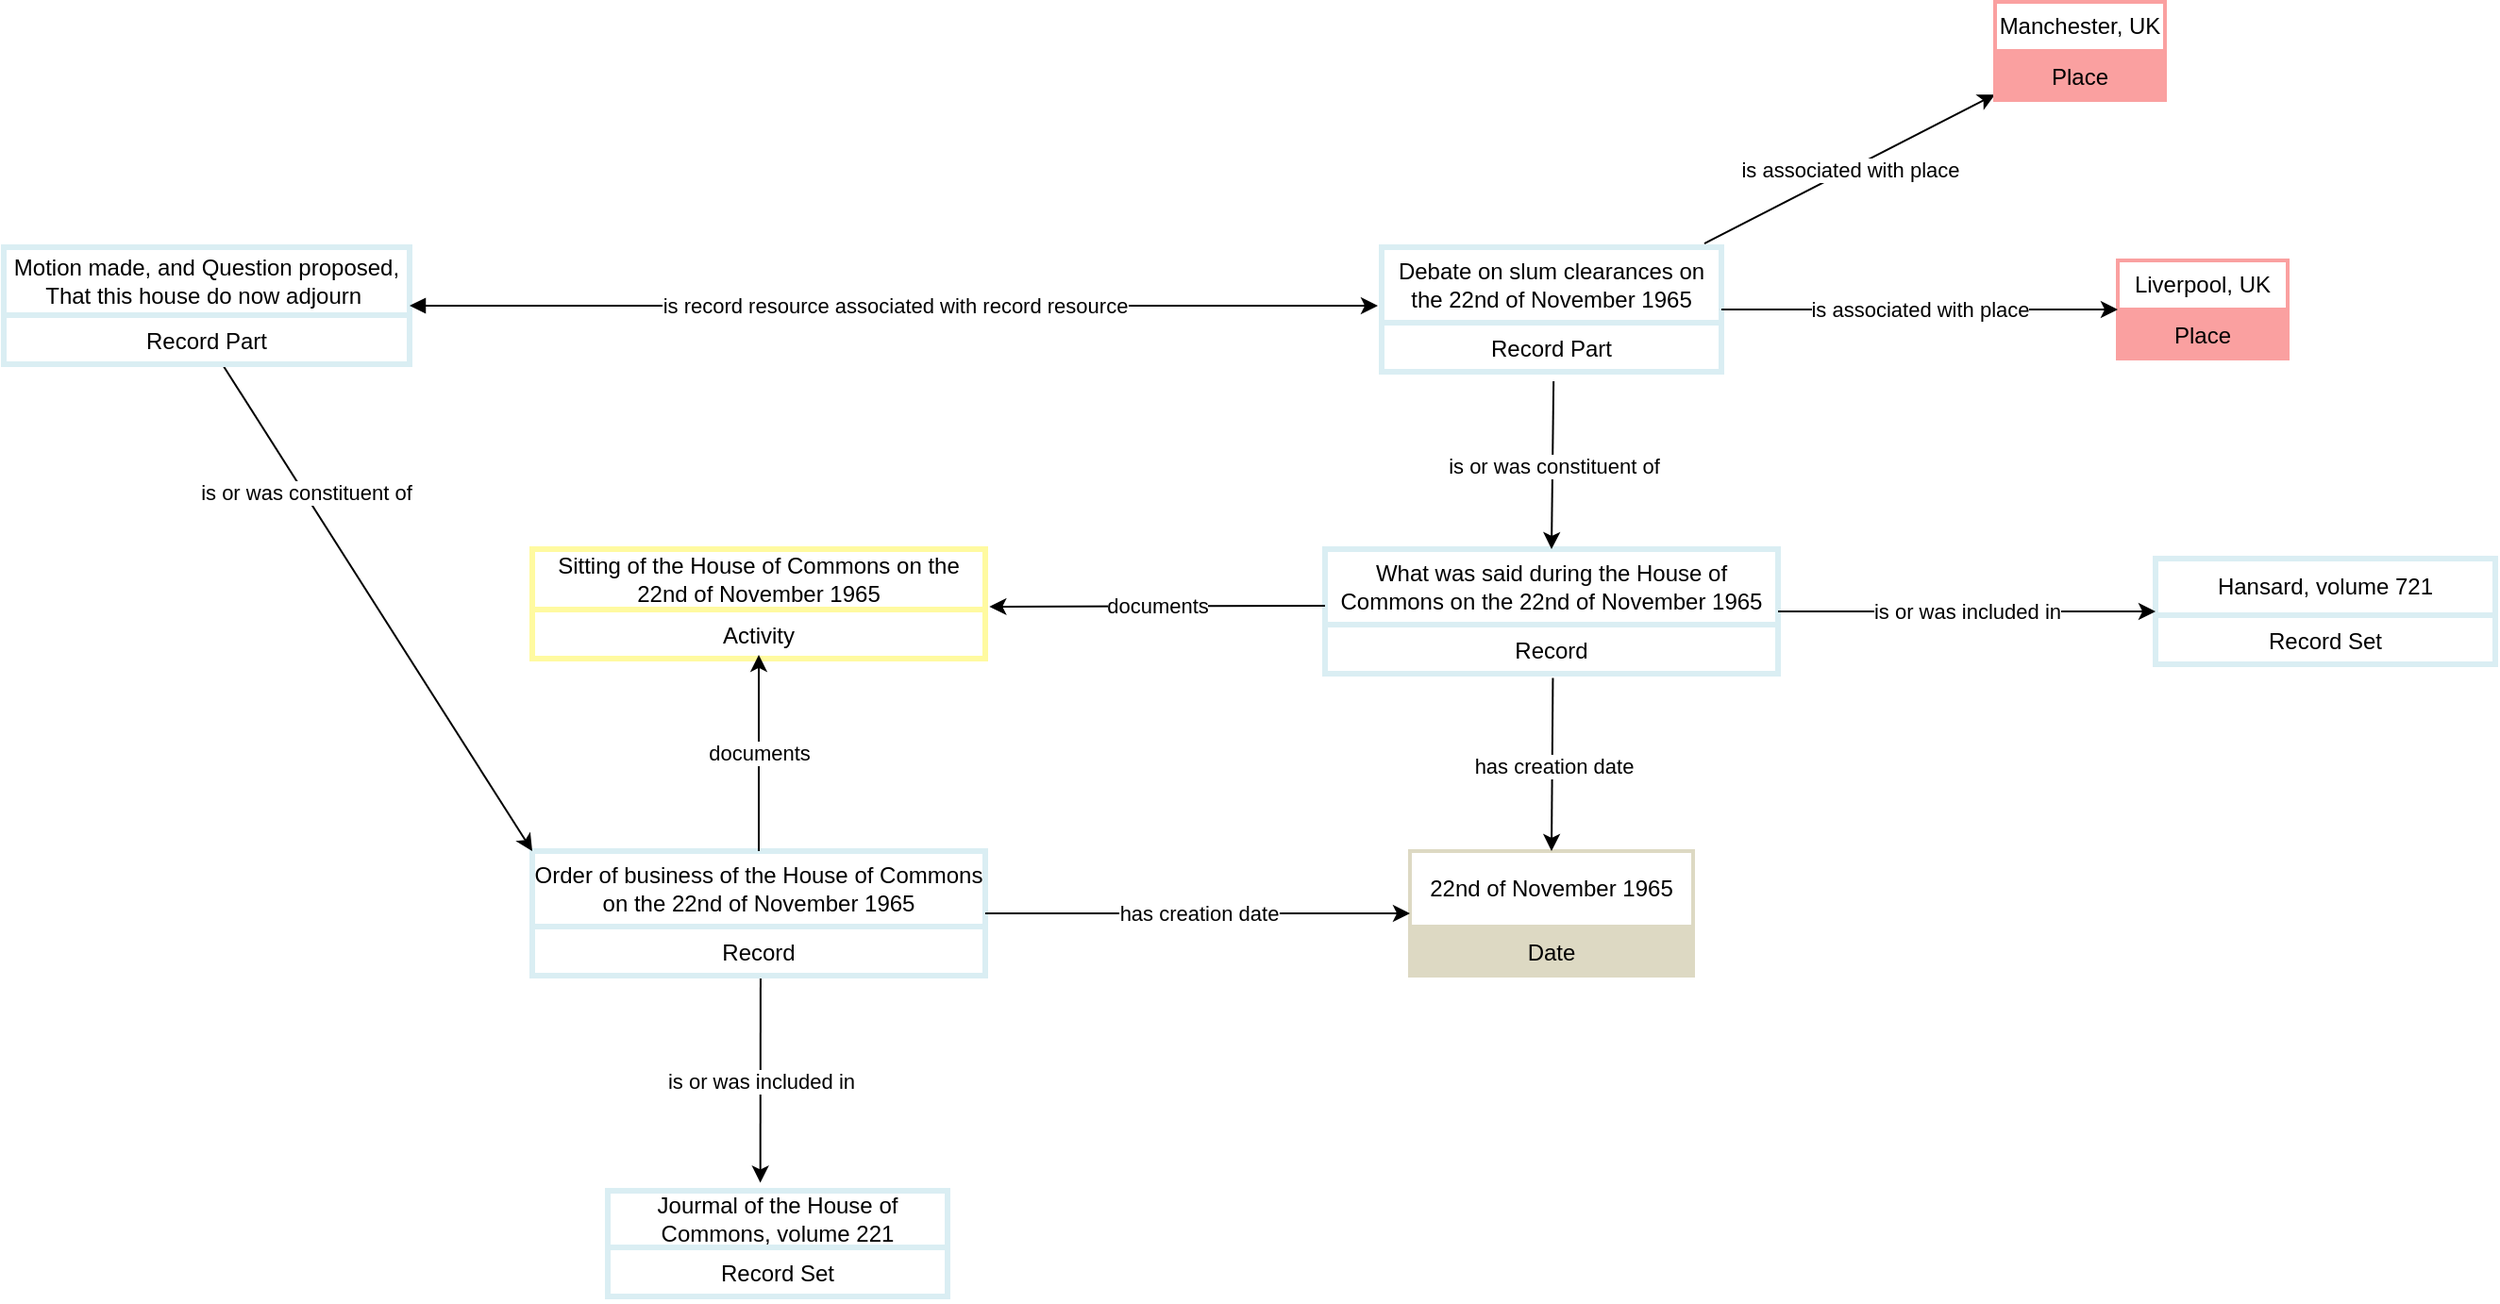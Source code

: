 <mxfile version="28.2.1">
  <diagram name="Page-1" id="wj9K9l7zEDump_uKwFwl">
    <mxGraphModel dx="5705" dy="666" grid="1" gridSize="10" guides="1" tooltips="1" connect="1" arrows="1" fold="1" page="1" pageScale="1" pageWidth="4681" pageHeight="3300" math="0" shadow="0">
      <root>
        <mxCell id="0" />
        <mxCell id="1" parent="0" />
        <mxCell id="LRClzzUXsJLG_zB9FqQ--1" value="What was said during the House of Commons on the 22nd of November 1965" style="swimlane;fontStyle=0;childLayout=stackLayout;horizontal=1;startSize=40;strokeColor=#DAEEF3;strokeWidth=3;fillColor=none;horizontalStack=0;resizeParent=1;resizeParentMax=0;resizeLast=0;collapsible=1;marginBottom=0;whiteSpace=wrap;html=1;" parent="1" vertex="1">
          <mxGeometry x="380" y="350" width="240" height="66" as="geometry" />
        </mxCell>
        <mxCell id="LRClzzUXsJLG_zB9FqQ--2" value="Record" style="text;strokeColor=#DAEEF3;strokeWidth=3;fillColor=none;align=center;verticalAlign=top;spacingLeft=4;spacingRight=4;overflow=hidden;rotatable=0;points=[[0,0.5],[1,0.5]];portConstraint=eastwest;whiteSpace=wrap;html=1;" parent="LRClzzUXsJLG_zB9FqQ--1" vertex="1">
          <mxGeometry y="40" width="240" height="26" as="geometry" />
        </mxCell>
        <mxCell id="LRClzzUXsJLG_zB9FqQ--3" value="Debate on slum clearances on the 22nd of November 1965" style="swimlane;fontStyle=0;childLayout=stackLayout;horizontal=1;startSize=40;strokeColor=#DAEEF3;strokeWidth=3;fillColor=none;horizontalStack=0;resizeParent=1;resizeParentMax=0;resizeLast=0;collapsible=1;marginBottom=0;whiteSpace=wrap;html=1;" parent="1" vertex="1">
          <mxGeometry x="410" y="190" width="180" height="66" as="geometry" />
        </mxCell>
        <mxCell id="LRClzzUXsJLG_zB9FqQ--4" value="Record Part" style="text;strokeColor=#DAEEF3;strokeWidth=3;fillColor=none;align=center;verticalAlign=top;spacingLeft=4;spacingRight=4;overflow=hidden;rotatable=0;points=[[0,0.5],[1,0.5]];portConstraint=eastwest;whiteSpace=wrap;html=1;" parent="LRClzzUXsJLG_zB9FqQ--3" vertex="1">
          <mxGeometry y="40" width="180" height="26" as="geometry" />
        </mxCell>
        <mxCell id="LRClzzUXsJLG_zB9FqQ--5" value="" style="endArrow=classic;html=1;rounded=0;exitX=0.506;exitY=1.192;exitDx=0;exitDy=0;exitPerimeter=0;entryX=0.5;entryY=0;entryDx=0;entryDy=0;" parent="1" source="LRClzzUXsJLG_zB9FqQ--4" target="LRClzzUXsJLG_zB9FqQ--1" edge="1">
          <mxGeometry relative="1" as="geometry">
            <mxPoint x="340" y="330" as="sourcePoint" />
            <mxPoint x="530" y="330" as="targetPoint" />
          </mxGeometry>
        </mxCell>
        <mxCell id="LRClzzUXsJLG_zB9FqQ--6" value="is or was constituent of" style="edgeLabel;resizable=0;html=1;;align=center;verticalAlign=middle;" parent="LRClzzUXsJLG_zB9FqQ--5" connectable="0" vertex="1">
          <mxGeometry relative="1" as="geometry" />
        </mxCell>
        <mxCell id="LRClzzUXsJLG_zB9FqQ--7" value="Sitting of the House of Commons on the 22nd of November 1965" style="swimlane;fontStyle=0;childLayout=stackLayout;horizontal=1;startSize=32;strokeColor=#FFFAA0;strokeWidth=3;fillColor=none;horizontalStack=0;resizeParent=1;resizeParentMax=0;resizeLast=0;collapsible=1;marginBottom=0;whiteSpace=wrap;html=1;" parent="1" vertex="1">
          <mxGeometry x="-40" y="350" width="240" height="58" as="geometry" />
        </mxCell>
        <mxCell id="LRClzzUXsJLG_zB9FqQ--8" value="Activity" style="text;strokeColor=#FFFAA0;strokeWidth=3;fillColor=none;align=center;verticalAlign=top;spacingLeft=4;spacingRight=4;overflow=hidden;rotatable=0;points=[[0,0.5],[1,0.5]];portConstraint=eastwest;whiteSpace=wrap;html=1;" parent="LRClzzUXsJLG_zB9FqQ--7" vertex="1">
          <mxGeometry y="32" width="240" height="26" as="geometry" />
        </mxCell>
        <mxCell id="LRClzzUXsJLG_zB9FqQ--9" value="" style="endArrow=classic;html=1;rounded=0;entryX=1.009;entryY=-0.059;entryDx=0;entryDy=0;entryPerimeter=0;" parent="1" target="LRClzzUXsJLG_zB9FqQ--8" edge="1">
          <mxGeometry relative="1" as="geometry">
            <mxPoint x="380" y="380" as="sourcePoint" />
            <mxPoint x="150" y="380" as="targetPoint" />
          </mxGeometry>
        </mxCell>
        <mxCell id="LRClzzUXsJLG_zB9FqQ--10" value="documents" style="edgeLabel;resizable=0;html=1;;align=center;verticalAlign=middle;" parent="LRClzzUXsJLG_zB9FqQ--9" connectable="0" vertex="1">
          <mxGeometry relative="1" as="geometry" />
        </mxCell>
        <mxCell id="LRClzzUXsJLG_zB9FqQ--11" value="" style="endArrow=classic;html=1;rounded=0;exitX=0.95;exitY=-0.03;exitDx=0;exitDy=0;exitPerimeter=0;" parent="1" source="LRClzzUXsJLG_zB9FqQ--3" target="LRClzzUXsJLG_zB9FqQ--13" edge="1">
          <mxGeometry relative="1" as="geometry">
            <mxPoint x="660" y="220" as="sourcePoint" />
            <mxPoint x="820" y="170" as="targetPoint" />
          </mxGeometry>
        </mxCell>
        <mxCell id="LRClzzUXsJLG_zB9FqQ--12" value="is associated with place" style="edgeLabel;resizable=0;html=1;;align=center;verticalAlign=middle;" parent="LRClzzUXsJLG_zB9FqQ--11" connectable="0" vertex="1">
          <mxGeometry relative="1" as="geometry" />
        </mxCell>
        <mxCell id="LRClzzUXsJLG_zB9FqQ--13" value="Manchester, UK" style="swimlane;fontStyle=0;childLayout=stackLayout;horizontal=1;startSize=26;strokeColor=#FAA0A0;strokeWidth=2;fillColor=none;horizontalStack=0;resizeParent=1;resizeParentMax=0;resizeLast=0;collapsible=1;marginBottom=0;whiteSpace=wrap;html=1;" parent="1" vertex="1">
          <mxGeometry x="735" y="60" width="90" height="52" as="geometry" />
        </mxCell>
        <mxCell id="LRClzzUXsJLG_zB9FqQ--14" value="Place" style="text;strokeColor=#FAA0A0;strokeWidth=2;fillColor=#FAA0A0;align=center;verticalAlign=top;spacingLeft=4;spacingRight=4;overflow=hidden;rotatable=0;points=[[0,0.5],[1,0.5]];portConstraint=eastwest;whiteSpace=wrap;html=1;" parent="LRClzzUXsJLG_zB9FqQ--13" vertex="1">
          <mxGeometry y="26" width="90" height="26" as="geometry" />
        </mxCell>
        <mxCell id="LRClzzUXsJLG_zB9FqQ--15" value="Liverpool, UK" style="swimlane;fontStyle=0;childLayout=stackLayout;horizontal=1;startSize=26;strokeColor=#FAA0A0;strokeWidth=2;fillColor=none;horizontalStack=0;resizeParent=1;resizeParentMax=0;resizeLast=0;collapsible=1;marginBottom=0;whiteSpace=wrap;html=1;" parent="1" vertex="1">
          <mxGeometry x="800" y="197" width="90" height="52" as="geometry" />
        </mxCell>
        <mxCell id="LRClzzUXsJLG_zB9FqQ--16" value="Place" style="text;strokeColor=#FAA0A0;strokeWidth=2;fillColor=#FAA0A0;align=center;verticalAlign=top;spacingLeft=4;spacingRight=4;overflow=hidden;rotatable=0;points=[[0,0.5],[1,0.5]];portConstraint=eastwest;whiteSpace=wrap;html=1;" parent="LRClzzUXsJLG_zB9FqQ--15" vertex="1">
          <mxGeometry y="26" width="90" height="26" as="geometry" />
        </mxCell>
        <mxCell id="LRClzzUXsJLG_zB9FqQ--17" value="" style="endArrow=classic;html=1;rounded=0;exitX=1;exitY=0.5;exitDx=0;exitDy=0;entryX=0;entryY=0.5;entryDx=0;entryDy=0;" parent="1" source="LRClzzUXsJLG_zB9FqQ--3" target="LRClzzUXsJLG_zB9FqQ--15" edge="1">
          <mxGeometry relative="1" as="geometry">
            <mxPoint x="640" y="246" as="sourcePoint" />
            <mxPoint x="777" y="150" as="targetPoint" />
          </mxGeometry>
        </mxCell>
        <mxCell id="LRClzzUXsJLG_zB9FqQ--18" value="is associated with place" style="edgeLabel;resizable=0;html=1;;align=center;verticalAlign=middle;" parent="LRClzzUXsJLG_zB9FqQ--17" connectable="0" vertex="1">
          <mxGeometry relative="1" as="geometry" />
        </mxCell>
        <mxCell id="-0gzfpoOfJBawXRQkLt8-1" value="Order of business of the House of Commons on the 22nd of November 1965" style="swimlane;fontStyle=0;childLayout=stackLayout;horizontal=1;startSize=40;strokeColor=#DAEEF3;strokeWidth=3;fillColor=none;horizontalStack=0;resizeParent=1;resizeParentMax=0;resizeLast=0;collapsible=1;marginBottom=0;whiteSpace=wrap;html=1;" parent="1" vertex="1">
          <mxGeometry x="-40" y="510" width="240" height="66" as="geometry" />
        </mxCell>
        <mxCell id="-0gzfpoOfJBawXRQkLt8-2" value="Record" style="text;strokeColor=#DAEEF3;strokeWidth=3;fillColor=none;align=center;verticalAlign=top;spacingLeft=4;spacingRight=4;overflow=hidden;rotatable=0;points=[[0,0.5],[1,0.5]];portConstraint=eastwest;whiteSpace=wrap;html=1;" parent="-0gzfpoOfJBawXRQkLt8-1" vertex="1">
          <mxGeometry y="40" width="240" height="26" as="geometry" />
        </mxCell>
        <mxCell id="-0gzfpoOfJBawXRQkLt8-3" value="" style="endArrow=classic;html=1;rounded=0;exitX=0.5;exitY=0;exitDx=0;exitDy=0;entryX=0.5;entryY=0.923;entryDx=0;entryDy=0;entryPerimeter=0;" parent="1" source="-0gzfpoOfJBawXRQkLt8-1" target="LRClzzUXsJLG_zB9FqQ--8" edge="1">
          <mxGeometry relative="1" as="geometry">
            <mxPoint x="-205" y="479" as="sourcePoint" />
            <mxPoint x="80" y="340" as="targetPoint" />
          </mxGeometry>
        </mxCell>
        <mxCell id="-0gzfpoOfJBawXRQkLt8-4" value="documents" style="edgeLabel;resizable=0;html=1;;align=center;verticalAlign=middle;" parent="-0gzfpoOfJBawXRQkLt8-3" connectable="0" vertex="1">
          <mxGeometry relative="1" as="geometry" />
        </mxCell>
        <mxCell id="-0gzfpoOfJBawXRQkLt8-5" value="22nd of November 1965" style="swimlane;fontStyle=0;childLayout=stackLayout;horizontal=1;startSize=40;strokeColor=#DDD9C3;strokeWidth=2;fillColor=none;horizontalStack=0;resizeParent=1;resizeParentMax=0;resizeLast=0;collapsible=1;marginBottom=0;whiteSpace=wrap;html=1;" parent="1" vertex="1">
          <mxGeometry x="425" y="510" width="150" height="66" as="geometry" />
        </mxCell>
        <mxCell id="-0gzfpoOfJBawXRQkLt8-6" value="Date" style="text;strokeColor=#DDD9C3;strokeWidth=2;fillColor=#DDD9C3;align=center;verticalAlign=top;spacingLeft=4;spacingRight=4;overflow=hidden;rotatable=0;points=[[0,0.5],[1,0.5]];portConstraint=eastwest;whiteSpace=wrap;html=1;" parent="-0gzfpoOfJBawXRQkLt8-5" vertex="1">
          <mxGeometry y="40" width="150" height="26" as="geometry" />
        </mxCell>
        <mxCell id="-0gzfpoOfJBawXRQkLt8-7" value="" style="endArrow=classic;html=1;rounded=0;exitX=0.503;exitY=1.088;exitDx=0;exitDy=0;entryX=0.5;entryY=0;entryDx=0;entryDy=0;exitPerimeter=0;" parent="1" source="LRClzzUXsJLG_zB9FqQ--2" target="-0gzfpoOfJBawXRQkLt8-5" edge="1">
          <mxGeometry relative="1" as="geometry">
            <mxPoint x="600" y="530" as="sourcePoint" />
            <mxPoint x="410" y="619" as="targetPoint" />
          </mxGeometry>
        </mxCell>
        <mxCell id="-0gzfpoOfJBawXRQkLt8-8" value="has creation date" style="edgeLabel;resizable=0;html=1;;align=center;verticalAlign=middle;" parent="-0gzfpoOfJBawXRQkLt8-7" connectable="0" vertex="1">
          <mxGeometry relative="1" as="geometry" />
        </mxCell>
        <mxCell id="-0gzfpoOfJBawXRQkLt8-9" value="" style="endArrow=classic;html=1;rounded=0;entryX=0;entryY=0.5;entryDx=0;entryDy=0;exitX=1;exitY=0.5;exitDx=0;exitDy=0;" parent="1" source="-0gzfpoOfJBawXRQkLt8-1" target="-0gzfpoOfJBawXRQkLt8-5" edge="1">
          <mxGeometry relative="1" as="geometry">
            <mxPoint x="150" y="543" as="sourcePoint" />
            <mxPoint x="620" y="550" as="targetPoint" />
          </mxGeometry>
        </mxCell>
        <mxCell id="-0gzfpoOfJBawXRQkLt8-10" value="has creation date" style="edgeLabel;resizable=0;html=1;;align=center;verticalAlign=middle;" parent="-0gzfpoOfJBawXRQkLt8-9" connectable="0" vertex="1">
          <mxGeometry relative="1" as="geometry" />
        </mxCell>
        <mxCell id="-0gzfpoOfJBawXRQkLt8-12" value="" style="endArrow=classic;html=1;rounded=0;entryX=0;entryY=0;entryDx=0;entryDy=0;" parent="1" source="-0gzfpoOfJBawXRQkLt8-15" target="-0gzfpoOfJBawXRQkLt8-1" edge="1">
          <mxGeometry relative="1" as="geometry">
            <mxPoint x="-160" y="290" as="sourcePoint" />
            <mxPoint x="-100" y="510" as="targetPoint" />
          </mxGeometry>
        </mxCell>
        <mxCell id="-0gzfpoOfJBawXRQkLt8-13" value="is or was constituent of" style="edgeLabel;resizable=0;html=1;;align=center;verticalAlign=middle;" parent="-0gzfpoOfJBawXRQkLt8-12" connectable="0" vertex="1">
          <mxGeometry relative="1" as="geometry">
            <mxPoint x="-38" y="-61" as="offset" />
          </mxGeometry>
        </mxCell>
        <mxCell id="-0gzfpoOfJBawXRQkLt8-14" value="Motion made, and Question proposed, That this house do now adjourn&amp;nbsp;" style="swimlane;fontStyle=0;childLayout=stackLayout;horizontal=1;startSize=36;strokeColor=#DAEEF3;strokeWidth=3;fillColor=none;horizontalStack=0;resizeParent=1;resizeParentMax=0;resizeLast=0;collapsible=1;marginBottom=0;whiteSpace=wrap;html=1;" parent="1" vertex="1">
          <mxGeometry x="-320" y="190" width="215" height="62" as="geometry" />
        </mxCell>
        <mxCell id="-0gzfpoOfJBawXRQkLt8-15" value="Record Part" style="text;strokeColor=#DAEEF3;strokeWidth=3;fillColor=none;align=center;verticalAlign=top;spacingLeft=4;spacingRight=4;overflow=hidden;rotatable=0;points=[[0,0.5],[1,0.5]];portConstraint=eastwest;whiteSpace=wrap;html=1;" parent="-0gzfpoOfJBawXRQkLt8-14" vertex="1">
          <mxGeometry y="36" width="215" height="26" as="geometry" />
        </mxCell>
        <mxCell id="GlOB15VhZgz-NCssGiBj-3" value="" style="endArrow=classic;html=1;rounded=0;exitX=1;exitY=0.5;exitDx=0;exitDy=0;startArrow=block;startFill=1;" edge="1" parent="1" source="-0gzfpoOfJBawXRQkLt8-14">
          <mxGeometry relative="1" as="geometry">
            <mxPoint x="-50" y="190" as="sourcePoint" />
            <mxPoint x="408" y="221" as="targetPoint" />
          </mxGeometry>
        </mxCell>
        <mxCell id="GlOB15VhZgz-NCssGiBj-4" value="is record resource associated with record resource" style="edgeLabel;resizable=0;html=1;;align=center;verticalAlign=middle;" connectable="0" vertex="1" parent="GlOB15VhZgz-NCssGiBj-3">
          <mxGeometry relative="1" as="geometry" />
        </mxCell>
        <mxCell id="GlOB15VhZgz-NCssGiBj-5" value="Hansard, volume 721" style="swimlane;fontStyle=0;childLayout=stackLayout;horizontal=1;startSize=30;strokeColor=#DAEEF3;strokeWidth=3;fillColor=none;horizontalStack=0;resizeParent=1;resizeParentMax=0;resizeLast=0;collapsible=1;marginBottom=0;whiteSpace=wrap;html=1;" vertex="1" parent="1">
          <mxGeometry x="820" y="355" width="180" height="56" as="geometry" />
        </mxCell>
        <mxCell id="GlOB15VhZgz-NCssGiBj-6" value="Record Set" style="text;strokeColor=#DAEEF3;strokeWidth=3;fillColor=none;align=center;verticalAlign=top;spacingLeft=4;spacingRight=4;overflow=hidden;rotatable=0;points=[[0,0.5],[1,0.5]];portConstraint=eastwest;whiteSpace=wrap;html=1;" vertex="1" parent="GlOB15VhZgz-NCssGiBj-5">
          <mxGeometry y="30" width="180" height="26" as="geometry" />
        </mxCell>
        <mxCell id="GlOB15VhZgz-NCssGiBj-7" value="" style="endArrow=classic;html=1;rounded=0;exitX=1;exitY=0.5;exitDx=0;exitDy=0;entryX=0;entryY=0.5;entryDx=0;entryDy=0;" edge="1" parent="1" source="LRClzzUXsJLG_zB9FqQ--1" target="GlOB15VhZgz-NCssGiBj-5">
          <mxGeometry relative="1" as="geometry">
            <mxPoint x="651" y="370" as="sourcePoint" />
            <mxPoint x="650" y="459" as="targetPoint" />
          </mxGeometry>
        </mxCell>
        <mxCell id="GlOB15VhZgz-NCssGiBj-8" value="is or was included in" style="edgeLabel;resizable=0;html=1;;align=center;verticalAlign=middle;" connectable="0" vertex="1" parent="GlOB15VhZgz-NCssGiBj-7">
          <mxGeometry relative="1" as="geometry" />
        </mxCell>
        <mxCell id="GlOB15VhZgz-NCssGiBj-9" value="Jourmal of the House of Commons, volume 221" style="swimlane;fontStyle=0;childLayout=stackLayout;horizontal=1;startSize=30;strokeColor=#DAEEF3;strokeWidth=3;fillColor=none;horizontalStack=0;resizeParent=1;resizeParentMax=0;resizeLast=0;collapsible=1;marginBottom=0;whiteSpace=wrap;html=1;" vertex="1" parent="1">
          <mxGeometry y="690" width="180" height="56" as="geometry" />
        </mxCell>
        <mxCell id="GlOB15VhZgz-NCssGiBj-10" value="Record Set" style="text;strokeColor=#DAEEF3;strokeWidth=3;fillColor=none;align=center;verticalAlign=top;spacingLeft=4;spacingRight=4;overflow=hidden;rotatable=0;points=[[0,0.5],[1,0.5]];portConstraint=eastwest;whiteSpace=wrap;html=1;" vertex="1" parent="GlOB15VhZgz-NCssGiBj-9">
          <mxGeometry y="30" width="180" height="26" as="geometry" />
        </mxCell>
        <mxCell id="GlOB15VhZgz-NCssGiBj-11" value="" style="endArrow=classic;html=1;rounded=0;exitX=0.504;exitY=1.059;exitDx=0;exitDy=0;entryX=0.449;entryY=-0.076;entryDx=0;entryDy=0;exitPerimeter=0;entryPerimeter=0;" edge="1" parent="1" source="-0gzfpoOfJBawXRQkLt8-2" target="GlOB15VhZgz-NCssGiBj-9">
          <mxGeometry relative="1" as="geometry">
            <mxPoint x="250" y="668.82" as="sourcePoint" />
            <mxPoint x="450" y="668.82" as="targetPoint" />
          </mxGeometry>
        </mxCell>
        <mxCell id="GlOB15VhZgz-NCssGiBj-12" value="is or was included in" style="edgeLabel;resizable=0;html=1;;align=center;verticalAlign=middle;" connectable="0" vertex="1" parent="GlOB15VhZgz-NCssGiBj-11">
          <mxGeometry relative="1" as="geometry" />
        </mxCell>
      </root>
    </mxGraphModel>
  </diagram>
</mxfile>
